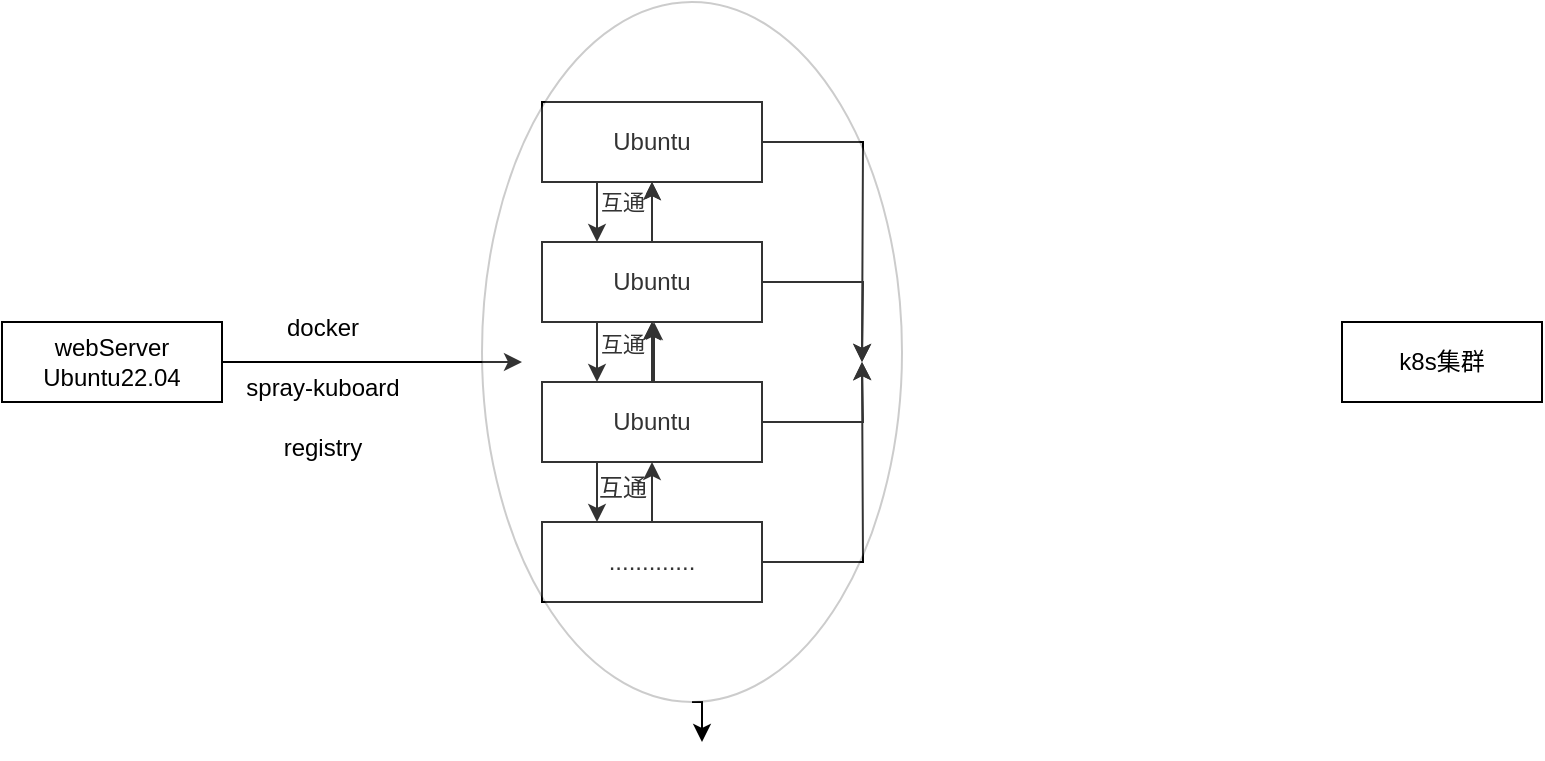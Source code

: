 <mxfile version="22.0.8" type="github">
  <diagram name="第 1 页" id="i8u_OBD3O_TQcKY7orfp">
    <mxGraphModel dx="1621" dy="432" grid="1" gridSize="10" guides="1" tooltips="1" connect="1" arrows="1" fold="1" page="1" pageScale="1" pageWidth="827" pageHeight="1169" math="0" shadow="0">
      <root>
        <mxCell id="0" />
        <mxCell id="1" parent="0" />
        <mxCell id="NINAPxGtuBQYfsfIf3ee-1" value="k8s集群" style="rounded=0;whiteSpace=wrap;html=1;" vertex="1" parent="1">
          <mxGeometry x="480" y="380" width="100" height="40" as="geometry" />
        </mxCell>
        <mxCell id="NINAPxGtuBQYfsfIf3ee-16" style="edgeStyle=orthogonalEdgeStyle;rounded=0;orthogonalLoop=1;jettySize=auto;html=1;entryX=0;entryY=0.5;entryDx=0;entryDy=0;" edge="1" parent="1" source="NINAPxGtuBQYfsfIf3ee-2">
          <mxGeometry relative="1" as="geometry">
            <mxPoint x="240" y="400" as="targetPoint" />
          </mxGeometry>
        </mxCell>
        <mxCell id="NINAPxGtuBQYfsfIf3ee-23" style="edgeStyle=orthogonalEdgeStyle;rounded=0;orthogonalLoop=1;jettySize=auto;html=1;exitX=0.25;exitY=1;exitDx=0;exitDy=0;entryX=0.25;entryY=0;entryDx=0;entryDy=0;" edge="1" parent="1" source="NINAPxGtuBQYfsfIf3ee-2" target="NINAPxGtuBQYfsfIf3ee-8">
          <mxGeometry relative="1" as="geometry" />
        </mxCell>
        <mxCell id="NINAPxGtuBQYfsfIf3ee-2" value="Ubuntu" style="rounded=0;whiteSpace=wrap;html=1;" vertex="1" parent="1">
          <mxGeometry x="80" y="270" width="110" height="40" as="geometry" />
        </mxCell>
        <mxCell id="NINAPxGtuBQYfsfIf3ee-15" style="edgeStyle=orthogonalEdgeStyle;rounded=0;orthogonalLoop=1;jettySize=auto;html=1;entryX=0;entryY=0.5;entryDx=0;entryDy=0;" edge="1" parent="1" source="NINAPxGtuBQYfsfIf3ee-6">
          <mxGeometry relative="1" as="geometry">
            <mxPoint x="240" y="400" as="targetPoint" />
          </mxGeometry>
        </mxCell>
        <mxCell id="NINAPxGtuBQYfsfIf3ee-26" style="edgeStyle=orthogonalEdgeStyle;rounded=0;orthogonalLoop=1;jettySize=auto;html=1;exitX=0.5;exitY=0;exitDx=0;exitDy=0;entryX=0.5;entryY=1;entryDx=0;entryDy=0;" edge="1" parent="1" source="NINAPxGtuBQYfsfIf3ee-6" target="NINAPxGtuBQYfsfIf3ee-7">
          <mxGeometry relative="1" as="geometry" />
        </mxCell>
        <mxCell id="NINAPxGtuBQYfsfIf3ee-6" value="............." style="rounded=0;whiteSpace=wrap;html=1;" vertex="1" parent="1">
          <mxGeometry x="80" y="480" width="110" height="40" as="geometry" />
        </mxCell>
        <mxCell id="NINAPxGtuBQYfsfIf3ee-11" value="" style="edgeStyle=orthogonalEdgeStyle;rounded=0;orthogonalLoop=1;jettySize=auto;html=1;" edge="1" parent="1">
          <mxGeometry relative="1" as="geometry">
            <mxPoint x="136" y="410" as="sourcePoint" />
            <mxPoint x="136" y="380" as="targetPoint" />
          </mxGeometry>
        </mxCell>
        <mxCell id="NINAPxGtuBQYfsfIf3ee-20" value="互通" style="edgeLabel;html=1;align=center;verticalAlign=middle;resizable=0;points=[];" vertex="1" connectable="0" parent="NINAPxGtuBQYfsfIf3ee-11">
          <mxGeometry x="0.293" y="-3" relative="1" as="geometry">
            <mxPoint x="-19" as="offset" />
          </mxGeometry>
        </mxCell>
        <mxCell id="NINAPxGtuBQYfsfIf3ee-14" style="edgeStyle=orthogonalEdgeStyle;rounded=0;orthogonalLoop=1;jettySize=auto;html=1;entryX=0;entryY=0.5;entryDx=0;entryDy=0;" edge="1" parent="1" source="NINAPxGtuBQYfsfIf3ee-7">
          <mxGeometry relative="1" as="geometry">
            <mxPoint x="240" y="400" as="targetPoint" />
          </mxGeometry>
        </mxCell>
        <mxCell id="NINAPxGtuBQYfsfIf3ee-24" style="edgeStyle=orthogonalEdgeStyle;rounded=0;orthogonalLoop=1;jettySize=auto;html=1;exitX=0.25;exitY=1;exitDx=0;exitDy=0;entryX=0.25;entryY=0;entryDx=0;entryDy=0;" edge="1" parent="1" source="NINAPxGtuBQYfsfIf3ee-7" target="NINAPxGtuBQYfsfIf3ee-6">
          <mxGeometry relative="1" as="geometry" />
        </mxCell>
        <mxCell id="NINAPxGtuBQYfsfIf3ee-27" value="" style="edgeStyle=orthogonalEdgeStyle;rounded=0;orthogonalLoop=1;jettySize=auto;html=1;" edge="1" parent="1" source="NINAPxGtuBQYfsfIf3ee-7" target="NINAPxGtuBQYfsfIf3ee-8">
          <mxGeometry relative="1" as="geometry" />
        </mxCell>
        <mxCell id="NINAPxGtuBQYfsfIf3ee-28" value="" style="edgeStyle=orthogonalEdgeStyle;rounded=0;orthogonalLoop=1;jettySize=auto;html=1;" edge="1" parent="1" source="NINAPxGtuBQYfsfIf3ee-7" target="NINAPxGtuBQYfsfIf3ee-8">
          <mxGeometry relative="1" as="geometry" />
        </mxCell>
        <mxCell id="NINAPxGtuBQYfsfIf3ee-7" value="Ubuntu" style="rounded=0;whiteSpace=wrap;html=1;" vertex="1" parent="1">
          <mxGeometry x="80" y="410" width="110" height="40" as="geometry" />
        </mxCell>
        <mxCell id="NINAPxGtuBQYfsfIf3ee-13" value="" style="edgeStyle=orthogonalEdgeStyle;rounded=0;orthogonalLoop=1;jettySize=auto;html=1;" edge="1" parent="1" source="NINAPxGtuBQYfsfIf3ee-8">
          <mxGeometry relative="1" as="geometry">
            <mxPoint x="240" y="400" as="targetPoint" />
          </mxGeometry>
        </mxCell>
        <mxCell id="NINAPxGtuBQYfsfIf3ee-18" value="" style="edgeStyle=orthogonalEdgeStyle;rounded=0;orthogonalLoop=1;jettySize=auto;html=1;" edge="1" parent="1" source="NINAPxGtuBQYfsfIf3ee-8" target="NINAPxGtuBQYfsfIf3ee-2">
          <mxGeometry relative="1" as="geometry" />
        </mxCell>
        <mxCell id="NINAPxGtuBQYfsfIf3ee-19" value="互通&lt;br&gt;" style="edgeLabel;html=1;align=center;verticalAlign=middle;resizable=0;points=[];" vertex="1" connectable="0" parent="NINAPxGtuBQYfsfIf3ee-18">
          <mxGeometry x="0.253" y="-2" relative="1" as="geometry">
            <mxPoint x="-17" y="-9" as="offset" />
          </mxGeometry>
        </mxCell>
        <mxCell id="NINAPxGtuBQYfsfIf3ee-21" style="edgeStyle=orthogonalEdgeStyle;rounded=0;orthogonalLoop=1;jettySize=auto;html=1;exitX=0.25;exitY=1;exitDx=0;exitDy=0;entryX=0.25;entryY=0;entryDx=0;entryDy=0;" edge="1" parent="1" source="NINAPxGtuBQYfsfIf3ee-8" target="NINAPxGtuBQYfsfIf3ee-7">
          <mxGeometry relative="1" as="geometry" />
        </mxCell>
        <mxCell id="NINAPxGtuBQYfsfIf3ee-31" value="" style="edgeStyle=orthogonalEdgeStyle;rounded=0;orthogonalLoop=1;jettySize=auto;html=1;" edge="1" parent="1" source="NINAPxGtuBQYfsfIf3ee-8" target="NINAPxGtuBQYfsfIf3ee-2">
          <mxGeometry relative="1" as="geometry" />
        </mxCell>
        <mxCell id="NINAPxGtuBQYfsfIf3ee-8" value="Ubuntu" style="rounded=0;whiteSpace=wrap;html=1;" vertex="1" parent="1">
          <mxGeometry x="80" y="340" width="110" height="40" as="geometry" />
        </mxCell>
        <mxCell id="NINAPxGtuBQYfsfIf3ee-32" value="互通" style="text;html=1;align=center;verticalAlign=middle;resizable=0;points=[];autosize=1;strokeColor=none;fillColor=none;" vertex="1" parent="1">
          <mxGeometry x="95" y="448" width="50" height="30" as="geometry" />
        </mxCell>
        <mxCell id="NINAPxGtuBQYfsfIf3ee-34" style="edgeStyle=orthogonalEdgeStyle;rounded=0;orthogonalLoop=1;jettySize=auto;html=1;" edge="1" parent="1" source="NINAPxGtuBQYfsfIf3ee-33">
          <mxGeometry relative="1" as="geometry">
            <mxPoint x="70" y="400" as="targetPoint" />
          </mxGeometry>
        </mxCell>
        <mxCell id="NINAPxGtuBQYfsfIf3ee-33" value="webServer&lt;br&gt;Ubuntu22.04" style="rounded=0;whiteSpace=wrap;html=1;" vertex="1" parent="1">
          <mxGeometry x="-190" y="380" width="110" height="40" as="geometry" />
        </mxCell>
        <mxCell id="NINAPxGtuBQYfsfIf3ee-35" value="docker" style="text;html=1;align=center;verticalAlign=middle;resizable=0;points=[];autosize=1;strokeColor=none;fillColor=none;" vertex="1" parent="1">
          <mxGeometry x="-60" y="368" width="60" height="30" as="geometry" />
        </mxCell>
        <mxCell id="NINAPxGtuBQYfsfIf3ee-36" value="spray-kuboard" style="text;html=1;align=center;verticalAlign=middle;resizable=0;points=[];autosize=1;strokeColor=none;fillColor=none;" vertex="1" parent="1">
          <mxGeometry x="-80" y="398" width="100" height="30" as="geometry" />
        </mxCell>
        <mxCell id="NINAPxGtuBQYfsfIf3ee-37" value="registry" style="text;html=1;align=center;verticalAlign=middle;resizable=0;points=[];autosize=1;strokeColor=none;fillColor=none;" vertex="1" parent="1">
          <mxGeometry x="-60" y="428" width="60" height="30" as="geometry" />
        </mxCell>
        <mxCell id="NINAPxGtuBQYfsfIf3ee-39" style="edgeStyle=orthogonalEdgeStyle;rounded=0;orthogonalLoop=1;jettySize=auto;html=1;exitX=0.5;exitY=1;exitDx=0;exitDy=0;" edge="1" parent="1" source="NINAPxGtuBQYfsfIf3ee-38">
          <mxGeometry relative="1" as="geometry">
            <mxPoint x="160" y="590" as="targetPoint" />
          </mxGeometry>
        </mxCell>
        <mxCell id="NINAPxGtuBQYfsfIf3ee-38" value="" style="ellipse;whiteSpace=wrap;html=1;shadow=0;opacity=20;labelBorderColor=default;fontColor=#000000;" vertex="1" parent="1">
          <mxGeometry x="50" y="220" width="210" height="350" as="geometry" />
        </mxCell>
      </root>
    </mxGraphModel>
  </diagram>
</mxfile>
